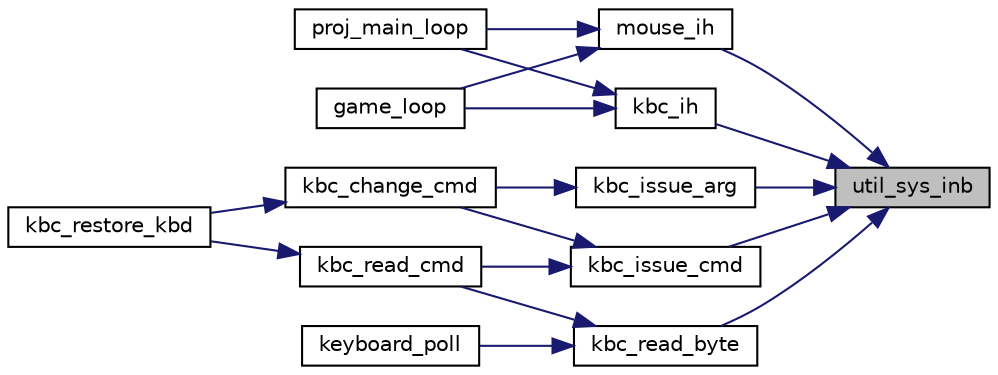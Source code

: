 digraph "util_sys_inb"
{
 // LATEX_PDF_SIZE
  edge [fontname="Helvetica",fontsize="10",labelfontname="Helvetica",labelfontsize="10"];
  node [fontname="Helvetica",fontsize="10",shape=record];
  rankdir="RL";
  Node1 [label="util_sys_inb",height=0.2,width=0.4,color="black", fillcolor="grey75", style="filled", fontcolor="black",tooltip="sys_inb wrapper"];
  Node1 -> Node2 [dir="back",color="midnightblue",fontsize="10",style="solid"];
  Node2 [label="kbc_ih",height=0.2,width=0.4,color="black", fillcolor="white", style="filled",URL="$kbd_8c.html#a5761bd4aad91ac1d68916ad88f583d9f",tooltip=" "];
  Node2 -> Node3 [dir="back",color="midnightblue",fontsize="10",style="solid"];
  Node3 [label="game_loop",height=0.2,width=0.4,color="black", fillcolor="white", style="filled",URL="$game_8c.html#a649a26d3c9953d9f2af863e859e0c40d",tooltip=" "];
  Node2 -> Node4 [dir="back",color="midnightblue",fontsize="10",style="solid"];
  Node4 [label="proj_main_loop",height=0.2,width=0.4,color="black", fillcolor="white", style="filled",URL="$proj_8c.html#a2a16f651eccbd248e1ad3b3b924b143b",tooltip=" "];
  Node1 -> Node5 [dir="back",color="midnightblue",fontsize="10",style="solid"];
  Node5 [label="kbc_issue_arg",height=0.2,width=0.4,color="black", fillcolor="white", style="filled",URL="$kbc_8c.html#a081c509c47a33f55ca8756f2d8a21fa6",tooltip="Low-level function to issue an argument of a command."];
  Node5 -> Node6 [dir="back",color="midnightblue",fontsize="10",style="solid"];
  Node6 [label="kbc_change_cmd",height=0.2,width=0.4,color="black", fillcolor="white", style="filled",URL="$kbc_8c.html#a979788590a8e65eb1d5259ee6faa37a5",tooltip="High-level function that changes the command byte of the KBC."];
  Node6 -> Node7 [dir="back",color="midnightblue",fontsize="10",style="solid"];
  Node7 [label="kbc_restore_kbd",height=0.2,width=0.4,color="black", fillcolor="white", style="filled",URL="$kbc_8c.html#ad23a7f1edcc0f9b1d46b073a198f9f88",tooltip=" "];
  Node1 -> Node8 [dir="back",color="midnightblue",fontsize="10",style="solid"];
  Node8 [label="kbc_issue_cmd",height=0.2,width=0.4,color="black", fillcolor="white", style="filled",URL="$kbc_8c.html#abf6e77da648ded62b65bdb3f9a437424",tooltip="Low-level function to issue a command to keyboard."];
  Node8 -> Node6 [dir="back",color="midnightblue",fontsize="10",style="solid"];
  Node8 -> Node9 [dir="back",color="midnightblue",fontsize="10",style="solid"];
  Node9 [label="kbc_read_cmd",height=0.2,width=0.4,color="black", fillcolor="white", style="filled",URL="$kbc_8c.html#a4d01b87977dde6d295c19c982e5426ea",tooltip="High-level function that reads the command byte of the KBC."];
  Node9 -> Node7 [dir="back",color="midnightblue",fontsize="10",style="solid"];
  Node1 -> Node10 [dir="back",color="midnightblue",fontsize="10",style="solid"];
  Node10 [label="kbc_read_byte",height=0.2,width=0.4,color="black", fillcolor="white", style="filled",URL="$kbc_8c.html#a0653674ee39394a08915bb1599ae67f9",tooltip="Low-level function for reading byte from keyboard Low-level function for reading byte from keyboard...."];
  Node10 -> Node9 [dir="back",color="midnightblue",fontsize="10",style="solid"];
  Node10 -> Node11 [dir="back",color="midnightblue",fontsize="10",style="solid"];
  Node11 [label="keyboard_poll",height=0.2,width=0.4,color="black", fillcolor="white", style="filled",URL="$kbd_8c.html#ac83c39ace6f539167f5cc34f6c689cd2",tooltip=" "];
  Node1 -> Node12 [dir="back",color="midnightblue",fontsize="10",style="solid"];
  Node12 [label="mouse_ih",height=0.2,width=0.4,color="black", fillcolor="white", style="filled",URL="$mouse_8c.html#aed4404005e4c565ac36656307386e0ac",tooltip=" "];
  Node12 -> Node3 [dir="back",color="midnightblue",fontsize="10",style="solid"];
  Node12 -> Node4 [dir="back",color="midnightblue",fontsize="10",style="solid"];
}
